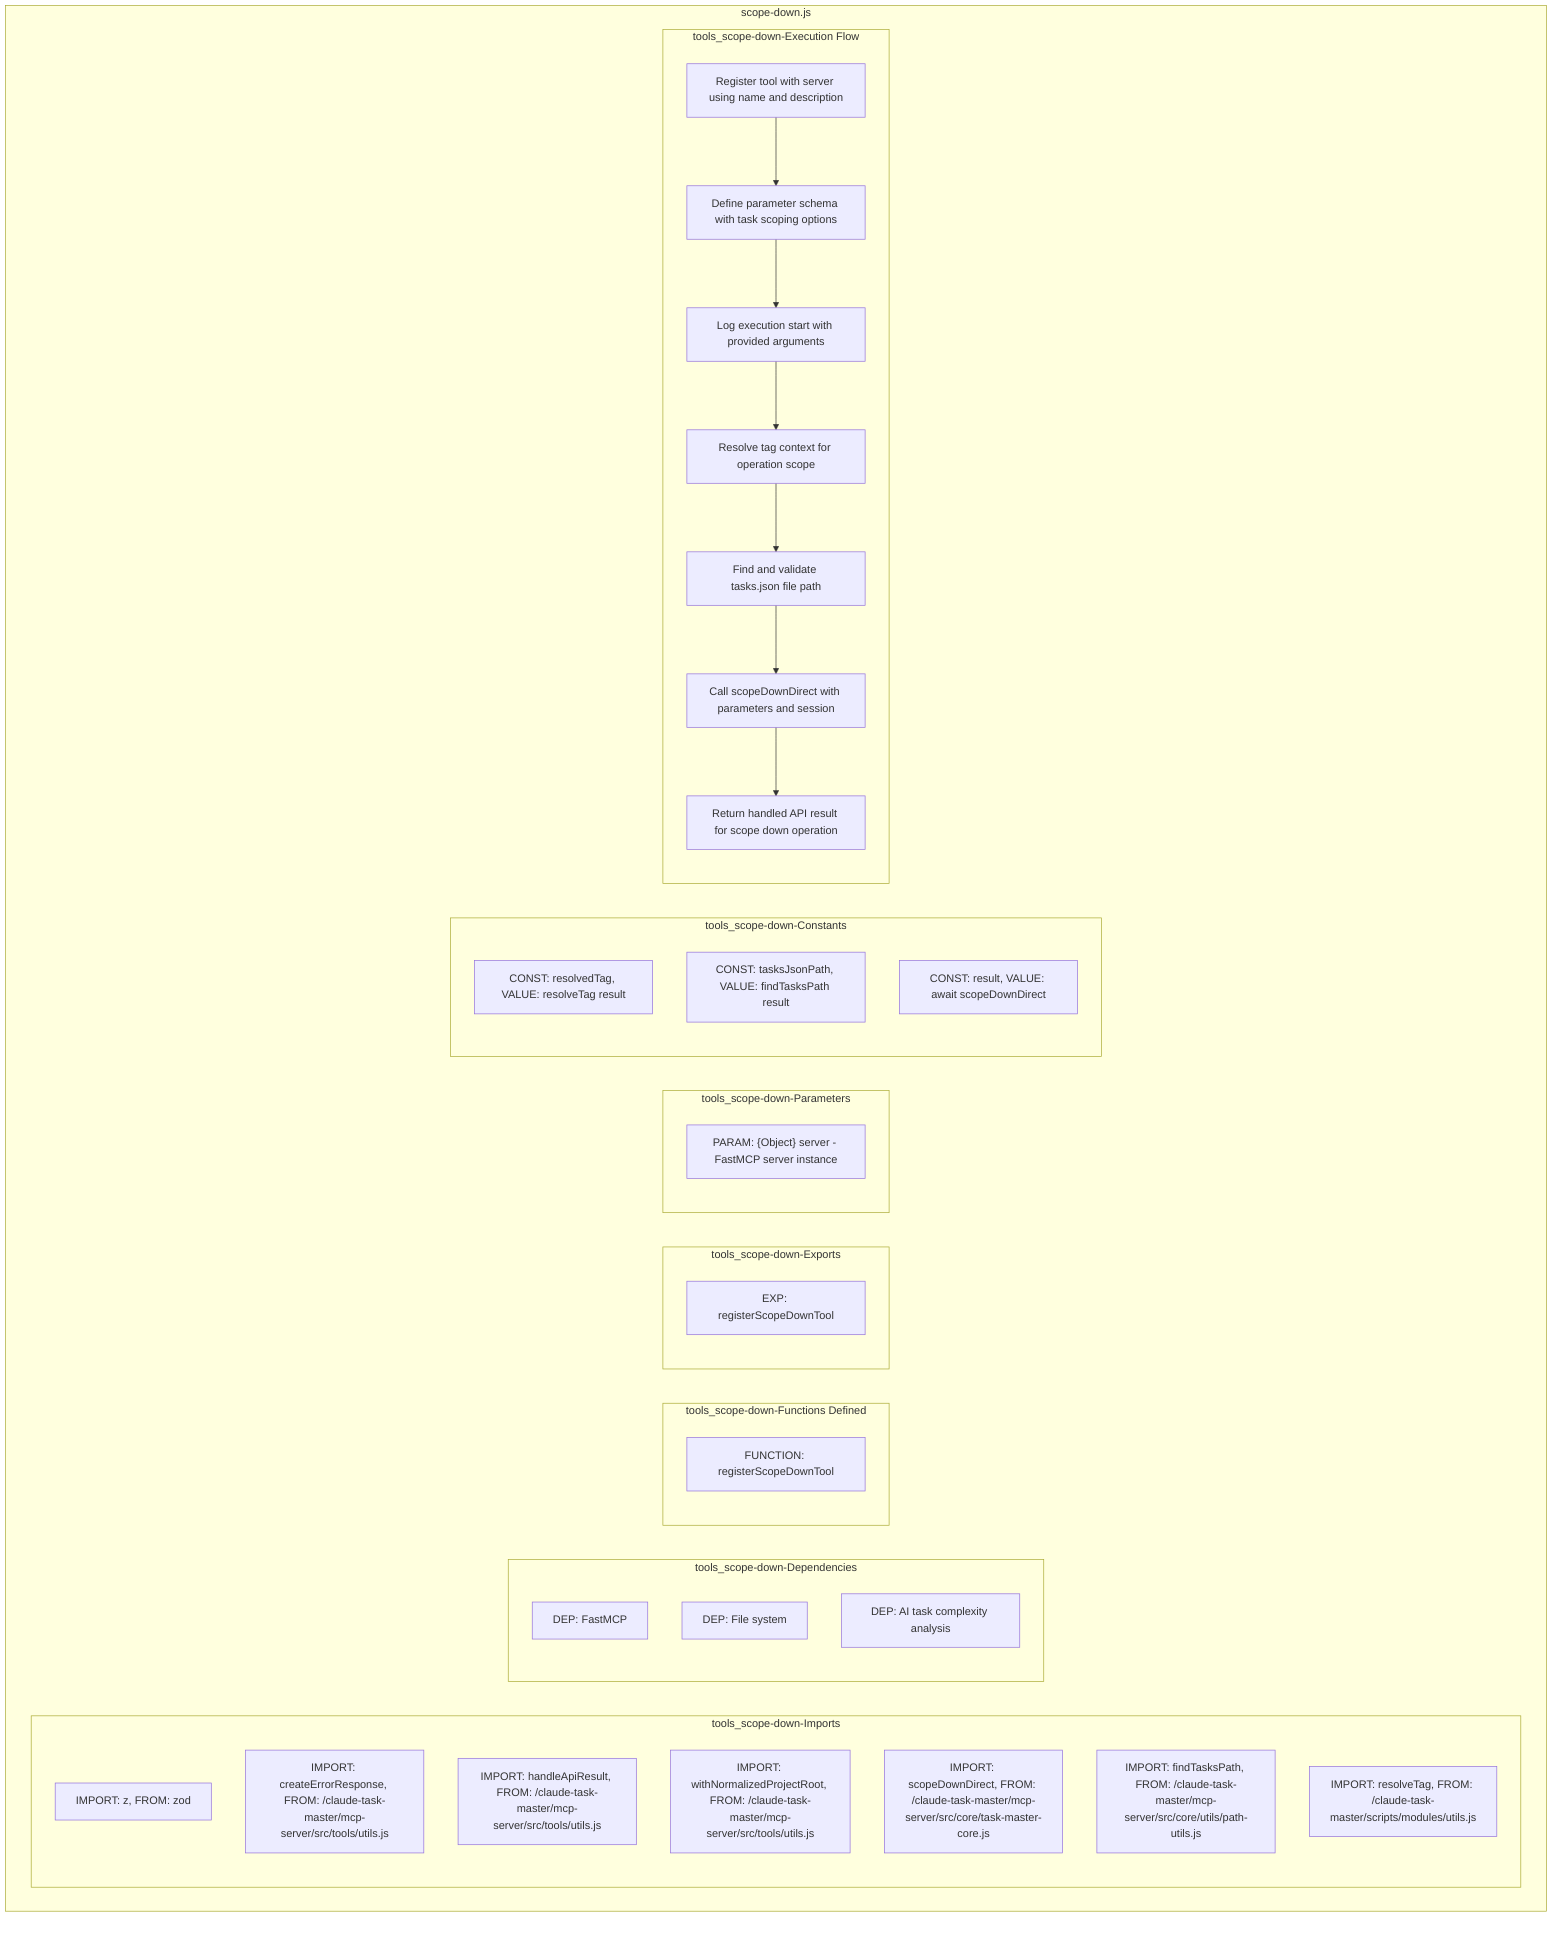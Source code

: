 flowchart TB
    subgraph tools_scope-down-Imports["tools_scope-down-Imports"]
        I1["IMPORT: z, FROM: zod"]
        I2["IMPORT: createErrorResponse, FROM: /claude-task-master/mcp-server/src/tools/utils.js"]
        I3["IMPORT: handleApiResult, FROM: /claude-task-master/mcp-server/src/tools/utils.js"]
        I4["IMPORT: withNormalizedProjectRoot, FROM: /claude-task-master/mcp-server/src/tools/utils.js"]
        I5["IMPORT: scopeDownDirect, FROM: /claude-task-master/mcp-server/src/core/task-master-core.js"]
        I6["IMPORT: findTasksPath, FROM: /claude-task-master/mcp-server/src/core/utils/path-utils.js"]
        I7["IMPORT: resolveTag, FROM: /claude-task-master/scripts/modules/utils.js"]
    end
    subgraph tools_scope-down-Dependencies["tools_scope-down-Dependencies"]
        D1["DEP: FastMCP"]
        D2["DEP: File system"]
        D3["DEP: AI task complexity analysis"]
    end
    subgraph tools_scope-down-FunctionsDefined["tools_scope-down-Functions Defined"]
        FU1["FUNCTION: registerScopeDownTool"]
    end
    subgraph tools_scope-down-Exports["tools_scope-down-Exports"]
        E1["EXP: registerScopeDownTool"]
    end
    subgraph tools_scope-down-Parameters["tools_scope-down-Parameters"]
        P1["PARAM: {Object} server - FastMCP server instance"]
    end
    subgraph tools_scope-down-Constants["tools_scope-down-Constants"]
        C1["CONST: resolvedTag, VALUE: resolveTag result"]
        C2["CONST: tasksJsonPath, VALUE: findTasksPath result"]
        C3["CONST: result, VALUE: await scopeDownDirect"]
    end
    subgraph tools_scope-down-ExecutionFlow["tools_scope-down-Execution Flow"]
        FL1["Register tool with server using name and description"]
        FL2["Define parameter schema with task scoping options"]
        FL3["Log execution start with provided arguments"]
        FL4["Resolve tag context for operation scope"]
        FL5["Find and validate tasks.json file path"]
        FL6["Call scopeDownDirect with parameters and session"]
        FL7["Return handled API result for scope down operation"]
    end
    subgraph tools_scope-down["scope-down.js"]
        tools_scope-down-Imports
        tools_scope-down-Dependencies
        tools_scope-down-FunctionsDefined
        tools_scope-down-Exports
        tools_scope-down-Parameters
        tools_scope-down-Constants
        tools_scope-down-ExecutionFlow
    end
    FL1 --> FL2
    FL2 --> FL3
    FL3 --> FL4
    FL4 --> FL5
    FL5 --> FL6
    FL6 --> FL7